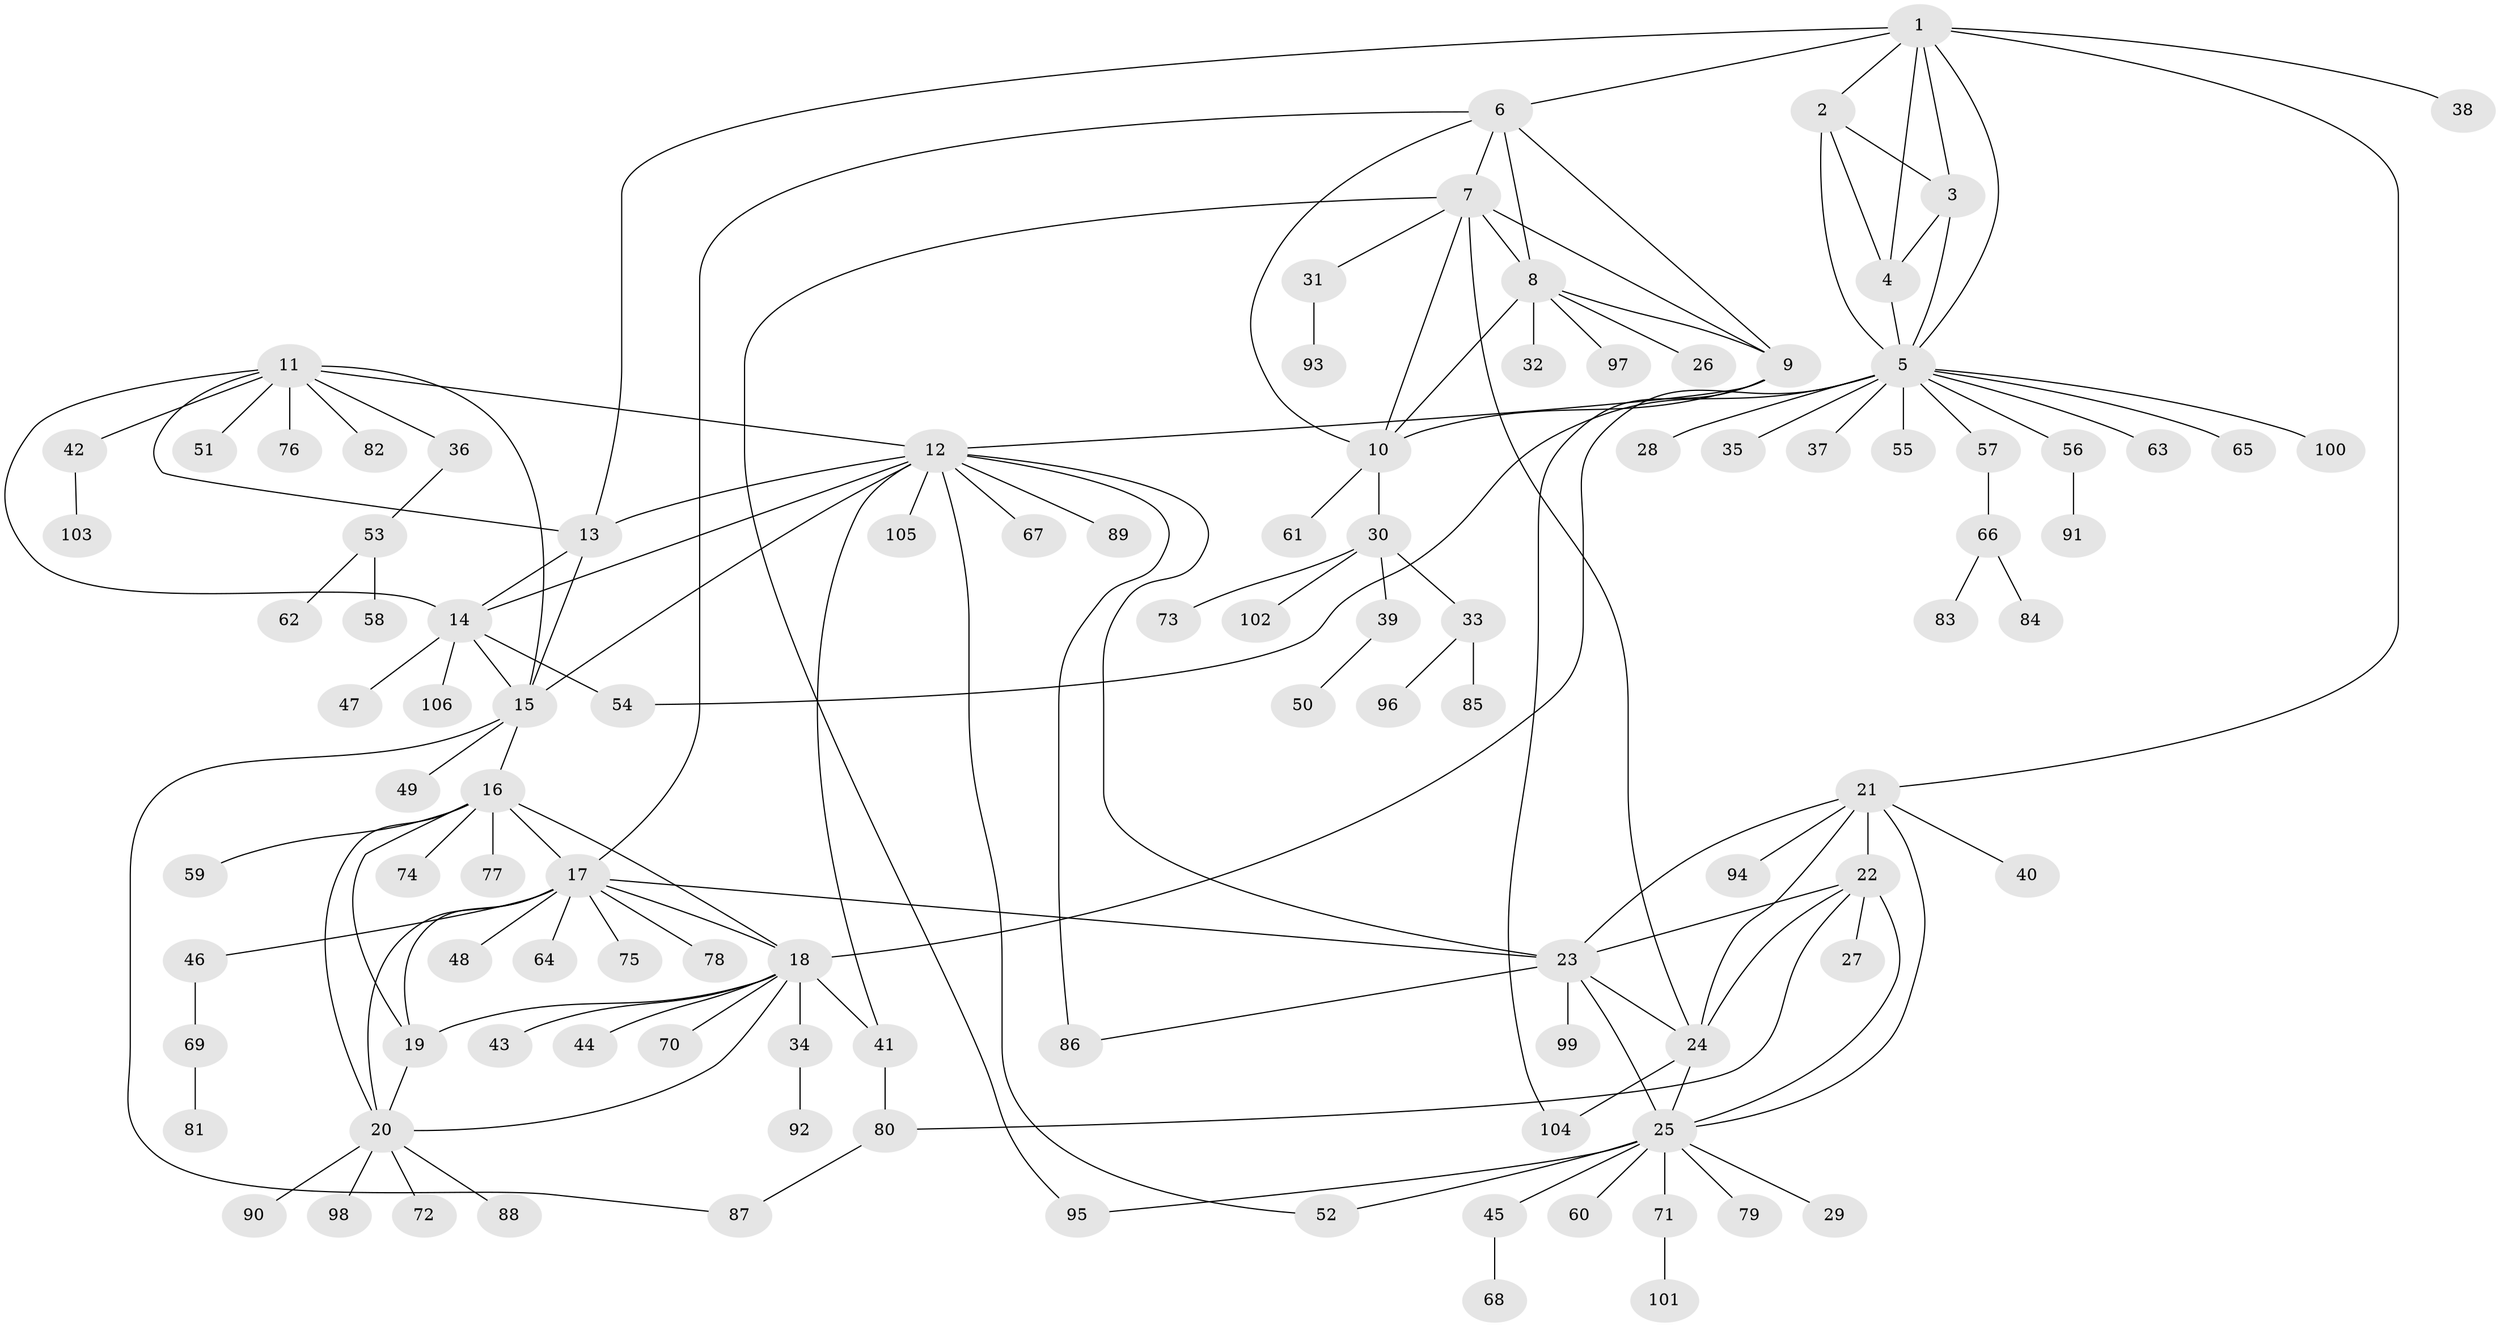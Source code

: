 // coarse degree distribution, {5: 0.05660377358490566, 2: 0.1509433962264151, 12: 0.018867924528301886, 8: 0.03773584905660377, 3: 0.05660377358490566, 6: 0.09433962264150944, 4: 0.09433962264150944, 7: 0.05660377358490566, 9: 0.018867924528301886, 1: 0.41509433962264153}
// Generated by graph-tools (version 1.1) at 2025/52/03/04/25 22:52:30]
// undirected, 106 vertices, 149 edges
graph export_dot {
  node [color=gray90,style=filled];
  1;
  2;
  3;
  4;
  5;
  6;
  7;
  8;
  9;
  10;
  11;
  12;
  13;
  14;
  15;
  16;
  17;
  18;
  19;
  20;
  21;
  22;
  23;
  24;
  25;
  26;
  27;
  28;
  29;
  30;
  31;
  32;
  33;
  34;
  35;
  36;
  37;
  38;
  39;
  40;
  41;
  42;
  43;
  44;
  45;
  46;
  47;
  48;
  49;
  50;
  51;
  52;
  53;
  54;
  55;
  56;
  57;
  58;
  59;
  60;
  61;
  62;
  63;
  64;
  65;
  66;
  67;
  68;
  69;
  70;
  71;
  72;
  73;
  74;
  75;
  76;
  77;
  78;
  79;
  80;
  81;
  82;
  83;
  84;
  85;
  86;
  87;
  88;
  89;
  90;
  91;
  92;
  93;
  94;
  95;
  96;
  97;
  98;
  99;
  100;
  101;
  102;
  103;
  104;
  105;
  106;
  1 -- 2;
  1 -- 3;
  1 -- 4;
  1 -- 5;
  1 -- 6;
  1 -- 13;
  1 -- 21;
  1 -- 38;
  2 -- 3;
  2 -- 4;
  2 -- 5;
  3 -- 4;
  3 -- 5;
  4 -- 5;
  5 -- 18;
  5 -- 28;
  5 -- 35;
  5 -- 37;
  5 -- 54;
  5 -- 55;
  5 -- 56;
  5 -- 57;
  5 -- 63;
  5 -- 65;
  5 -- 100;
  6 -- 7;
  6 -- 8;
  6 -- 9;
  6 -- 10;
  6 -- 17;
  7 -- 8;
  7 -- 9;
  7 -- 10;
  7 -- 24;
  7 -- 31;
  7 -- 95;
  8 -- 9;
  8 -- 10;
  8 -- 26;
  8 -- 32;
  8 -- 97;
  9 -- 10;
  9 -- 12;
  9 -- 104;
  10 -- 30;
  10 -- 61;
  11 -- 12;
  11 -- 13;
  11 -- 14;
  11 -- 15;
  11 -- 36;
  11 -- 42;
  11 -- 51;
  11 -- 76;
  11 -- 82;
  12 -- 13;
  12 -- 14;
  12 -- 15;
  12 -- 23;
  12 -- 41;
  12 -- 52;
  12 -- 67;
  12 -- 86;
  12 -- 89;
  12 -- 105;
  13 -- 14;
  13 -- 15;
  14 -- 15;
  14 -- 47;
  14 -- 54;
  14 -- 106;
  15 -- 16;
  15 -- 49;
  15 -- 87;
  16 -- 17;
  16 -- 18;
  16 -- 19;
  16 -- 20;
  16 -- 59;
  16 -- 74;
  16 -- 77;
  17 -- 18;
  17 -- 19;
  17 -- 20;
  17 -- 23;
  17 -- 46;
  17 -- 48;
  17 -- 64;
  17 -- 75;
  17 -- 78;
  18 -- 19;
  18 -- 20;
  18 -- 34;
  18 -- 41;
  18 -- 43;
  18 -- 44;
  18 -- 70;
  19 -- 20;
  20 -- 72;
  20 -- 88;
  20 -- 90;
  20 -- 98;
  21 -- 22;
  21 -- 23;
  21 -- 24;
  21 -- 25;
  21 -- 40;
  21 -- 94;
  22 -- 23;
  22 -- 24;
  22 -- 25;
  22 -- 27;
  22 -- 80;
  23 -- 24;
  23 -- 25;
  23 -- 86;
  23 -- 99;
  24 -- 25;
  24 -- 104;
  25 -- 29;
  25 -- 45;
  25 -- 52;
  25 -- 60;
  25 -- 71;
  25 -- 79;
  25 -- 95;
  30 -- 33;
  30 -- 39;
  30 -- 73;
  30 -- 102;
  31 -- 93;
  33 -- 85;
  33 -- 96;
  34 -- 92;
  36 -- 53;
  39 -- 50;
  41 -- 80;
  42 -- 103;
  45 -- 68;
  46 -- 69;
  53 -- 58;
  53 -- 62;
  56 -- 91;
  57 -- 66;
  66 -- 83;
  66 -- 84;
  69 -- 81;
  71 -- 101;
  80 -- 87;
}

